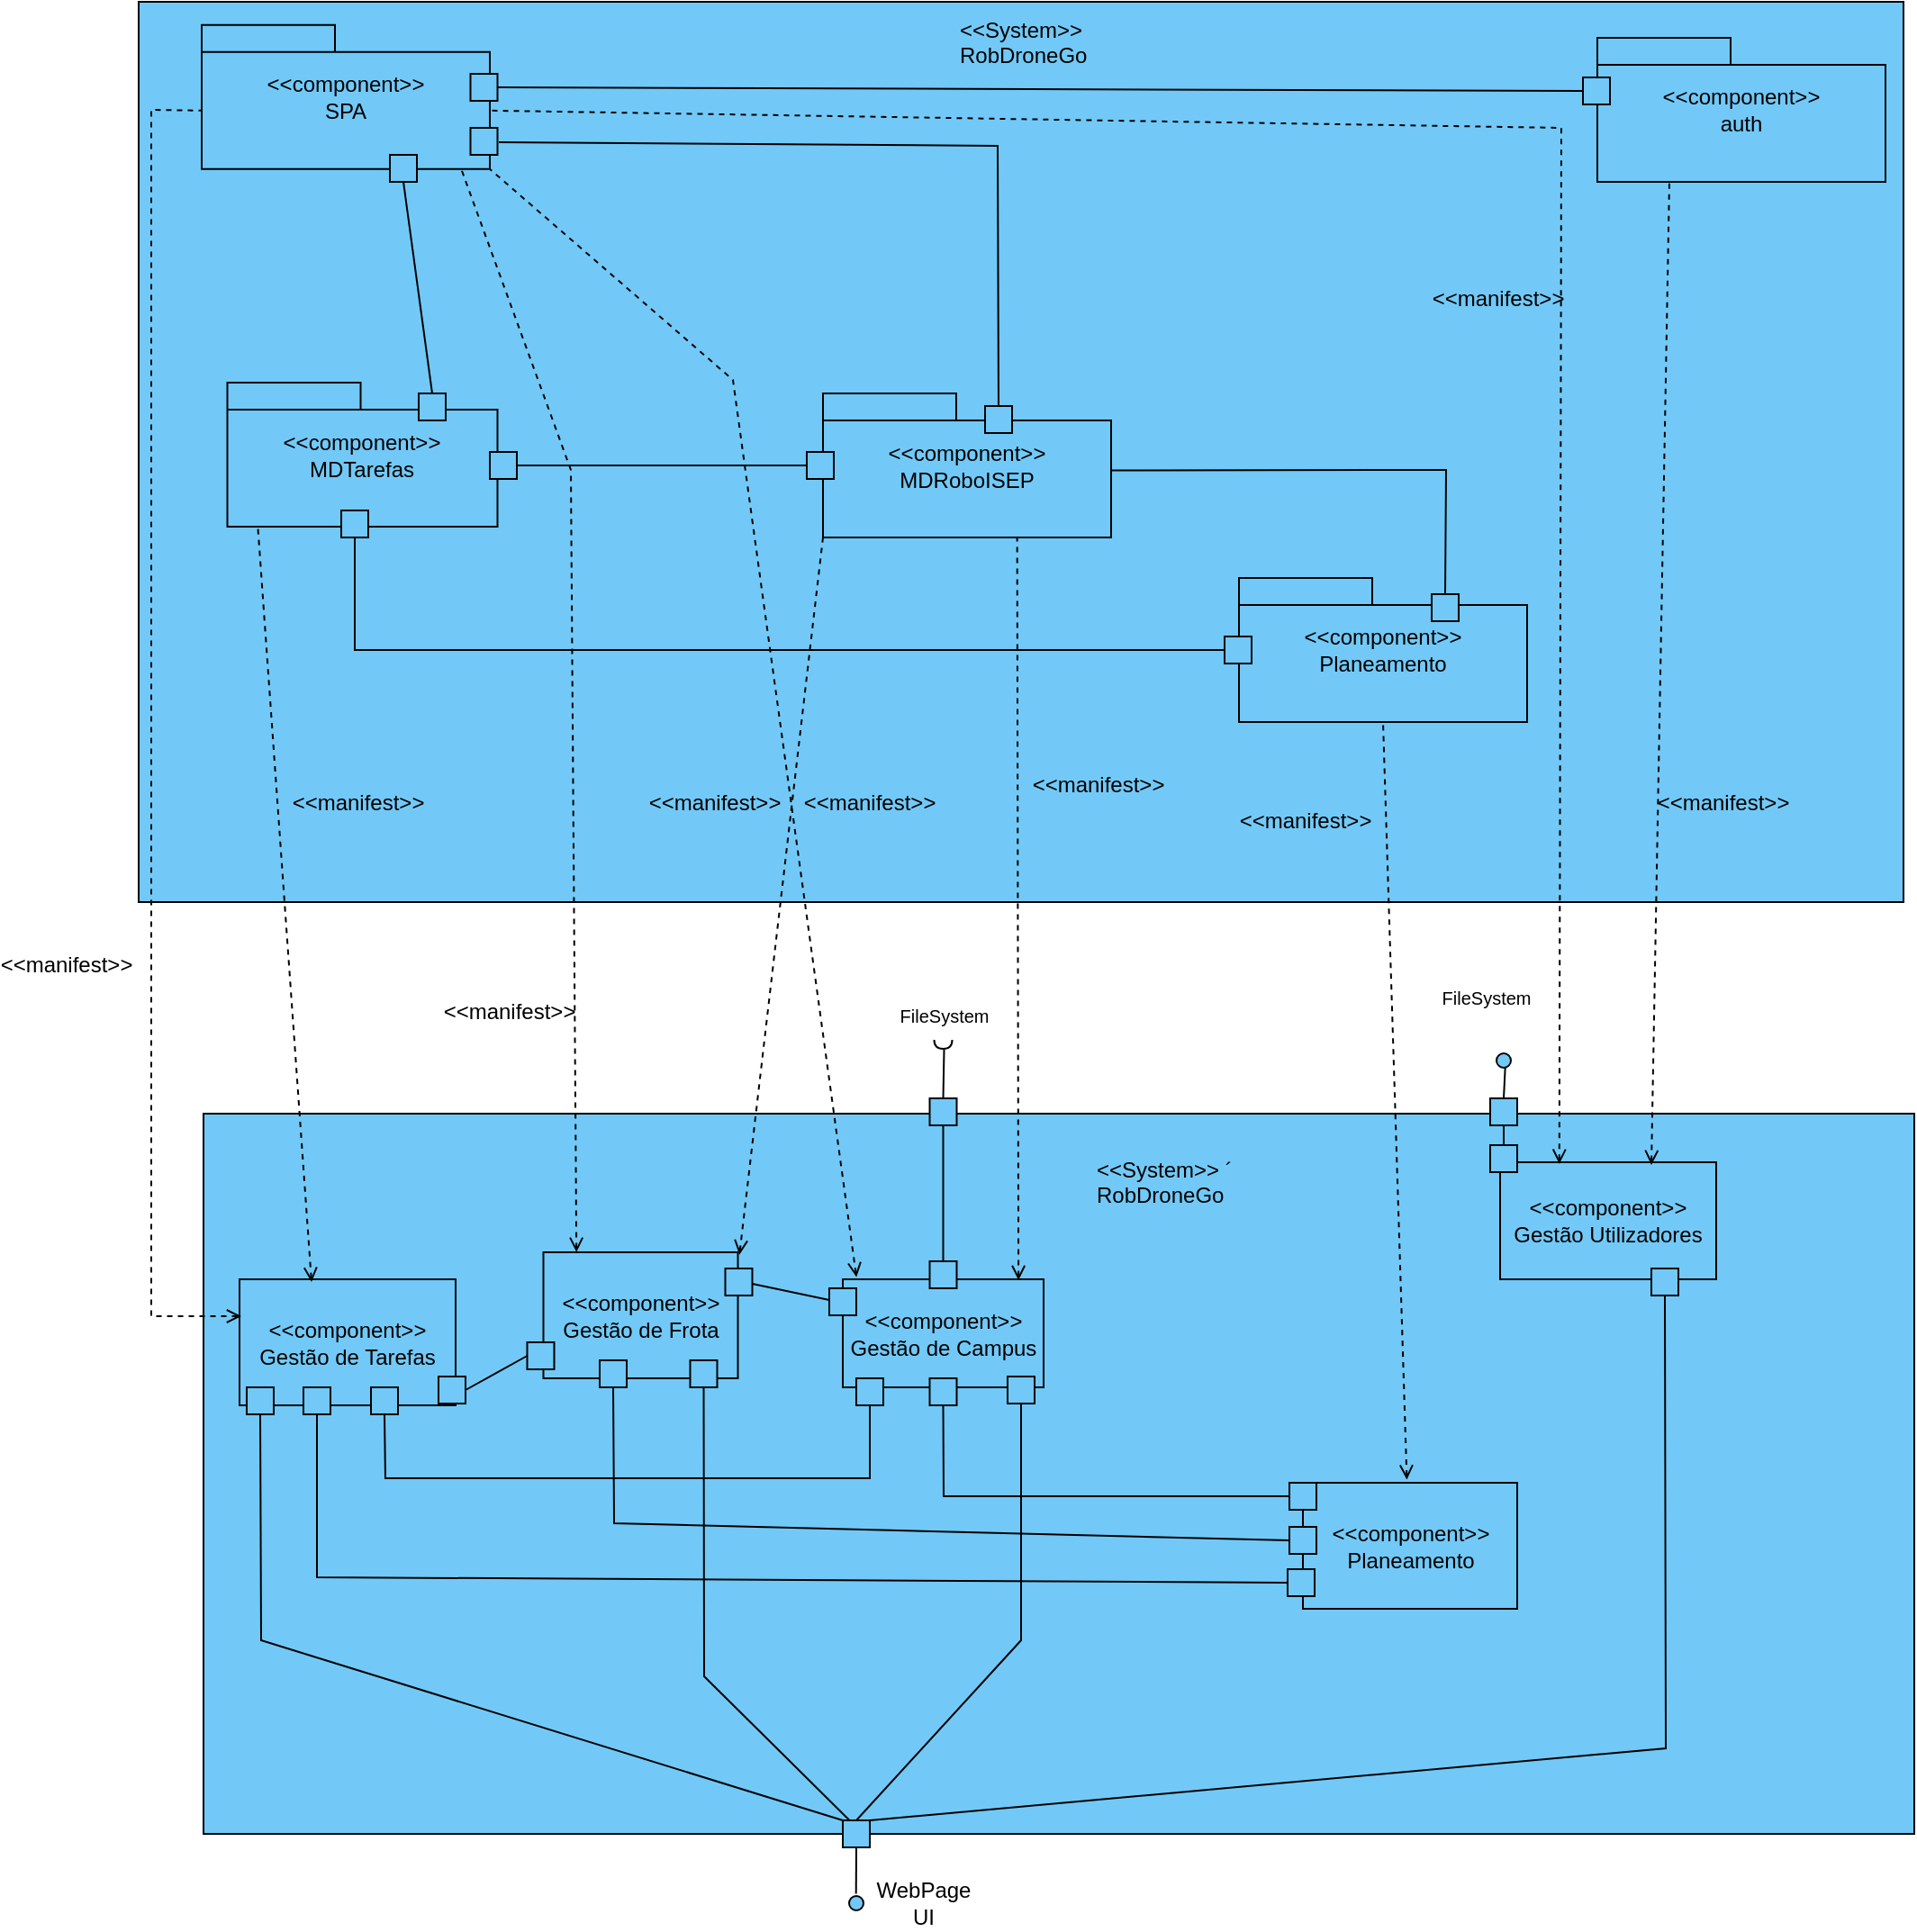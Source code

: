 <mxfile version="22.1.16" type="device">
  <diagram name="Página-1" id="IKo1CnJ3qP8-uf1meuKb">
    <mxGraphModel dx="1974" dy="618" grid="1" gridSize="10" guides="1" tooltips="1" connect="1" arrows="1" fold="1" page="1" pageScale="1" pageWidth="827" pageHeight="1169" math="0" shadow="0">
      <root>
        <mxCell id="0" />
        <mxCell id="1" parent="0" />
        <mxCell id="CLevq655X7L3FwRWl0a1-22" value="" style="shape=umlLifeline;perimeter=lifelinePerimeter;whiteSpace=wrap;container=1;dropTarget=0;collapsible=0;recursiveResize=0;outlineConnect=0;portConstraint=eastwest;newEdgeStyle={&quot;edgeStyle&quot;:&quot;elbowEdgeStyle&quot;,&quot;elbow&quot;:&quot;vertical&quot;,&quot;curved&quot;:0,&quot;rounded&quot;:0};size=500;strokeOpacity=100;fillColor=#72C9F7;" parent="1" vertex="1">
          <mxGeometry x="30" y="70" width="980" height="500" as="geometry" />
        </mxCell>
        <mxCell id="CLevq655X7L3FwRWl0a1-25" value="&lt;span style=&quot;color: rgb(0, 0, 0); font-family: Helvetica; font-size: 12px; font-style: normal; font-variant-ligatures: normal; font-variant-caps: normal; font-weight: 400; letter-spacing: normal; orphans: 2; text-align: center; text-indent: 0px; text-transform: none; widows: 2; word-spacing: 0px; -webkit-text-stroke-width: 0px; text-decoration-thickness: initial; text-decoration-style: initial; text-decoration-color: initial; float: none; display: inline !important;&quot;&gt;&amp;lt;&amp;lt;System&amp;gt;&amp;gt; &lt;br&gt;RobDroneGo&lt;/span&gt;" style="text;whiteSpace=wrap;html=1;" parent="1" vertex="1">
          <mxGeometry x="484.25" y="72" width="77.5" height="40" as="geometry" />
        </mxCell>
        <mxCell id="CLevq655X7L3FwRWl0a1-26" value="" style="shape=umlLifeline;perimeter=lifelinePerimeter;whiteSpace=wrap;container=1;dropTarget=0;collapsible=0;recursiveResize=0;outlineConnect=0;portConstraint=eastwest;newEdgeStyle={&quot;edgeStyle&quot;:&quot;elbowEdgeStyle&quot;,&quot;elbow&quot;:&quot;vertical&quot;,&quot;curved&quot;:0,&quot;rounded&quot;:0};size=500;fillColor=#72c9f7;strokeColor=#000000;" parent="1" vertex="1">
          <mxGeometry x="66" y="687.5" width="950" height="400" as="geometry" />
        </mxCell>
        <mxCell id="CLevq655X7L3FwRWl0a1-27" value="&lt;span style=&quot;font-family: Helvetica; font-size: 12px; font-style: normal; font-variant-ligatures: normal; font-variant-caps: normal; font-weight: 400; letter-spacing: normal; orphans: 2; text-align: center; text-indent: 0px; text-transform: none; widows: 2; word-spacing: 0px; -webkit-text-stroke-width: 0px; text-decoration-thickness: initial; text-decoration-style: initial; text-decoration-color: initial; float: none; display: inline !important;&quot;&gt;&amp;lt;&amp;lt;System&amp;gt;&amp;gt; ´&lt;br&gt;RobDroneGo&lt;/span&gt;" style="text;whiteSpace=wrap;html=1;fillColor=#72C9F7;" parent="1" vertex="1">
          <mxGeometry x="560" y="705" width="81" height="35" as="geometry" />
        </mxCell>
        <mxCell id="CLevq655X7L3FwRWl0a1-30" value="&lt;&lt;component&gt;&gt; Gestão de Tarefas" style="shape=umlLifeline;perimeter=lifelinePerimeter;whiteSpace=wrap;container=1;dropTarget=0;collapsible=0;recursiveResize=0;outlineConnect=0;portConstraint=eastwest;newEdgeStyle={&quot;edgeStyle&quot;:&quot;elbowEdgeStyle&quot;,&quot;elbow&quot;:&quot;vertical&quot;,&quot;curved&quot;:0,&quot;rounded&quot;:0};size=70;fillColor=#72C9F7;" parent="1" vertex="1">
          <mxGeometry x="86" y="779.5" width="120" height="70" as="geometry" />
        </mxCell>
        <mxCell id="CLevq655X7L3FwRWl0a1-31" value="&lt;&lt;component&gt;&gt; Planeamento" style="shape=umlLifeline;perimeter=lifelinePerimeter;whiteSpace=wrap;container=1;dropTarget=0;collapsible=0;recursiveResize=0;outlineConnect=0;portConstraint=eastwest;newEdgeStyle={&quot;edgeStyle&quot;:&quot;elbowEdgeStyle&quot;,&quot;elbow&quot;:&quot;vertical&quot;,&quot;curved&quot;:0,&quot;rounded&quot;:0};size=70;fillColor=#72C9F7;" parent="1" vertex="1">
          <mxGeometry x="676.5" y="892.5" width="119" height="70" as="geometry" />
        </mxCell>
        <mxCell id="CLevq655X7L3FwRWl0a1-32" value="&lt;&lt;component&gt;&gt; Gestão Utilizadores" style="shape=umlLifeline;perimeter=lifelinePerimeter;whiteSpace=wrap;container=1;dropTarget=0;collapsible=0;recursiveResize=0;outlineConnect=0;portConstraint=eastwest;newEdgeStyle={&quot;edgeStyle&quot;:&quot;elbowEdgeStyle&quot;,&quot;elbow&quot;:&quot;vertical&quot;,&quot;curved&quot;:0,&quot;rounded&quot;:0};size=65;fillColor=#72C9F7;" parent="1" vertex="1">
          <mxGeometry x="786" y="714.5" width="120" height="65" as="geometry" />
        </mxCell>
        <mxCell id="CLevq655X7L3FwRWl0a1-33" value="&lt;&lt;component&gt;&gt; Gestão de Campus" style="shape=umlLifeline;perimeter=lifelinePerimeter;whiteSpace=wrap;container=1;dropTarget=0;collapsible=0;recursiveResize=0;outlineConnect=0;portConstraint=eastwest;newEdgeStyle={&quot;edgeStyle&quot;:&quot;elbowEdgeStyle&quot;,&quot;elbow&quot;:&quot;vertical&quot;,&quot;curved&quot;:0,&quot;rounded&quot;:0};size=70;fillColor=none;" parent="1" vertex="1">
          <mxGeometry x="421" y="779.5" width="111.5" height="60" as="geometry" />
        </mxCell>
        <mxCell id="CLevq655X7L3FwRWl0a1-50" value="" style="endArrow=none;html=1;rounded=0;align=center;verticalAlign=top;endFill=0;labelBackgroundColor=none;endSize=2;exitX=0.5;exitY=0;exitDx=0;exitDy=0;entryX=0.392;entryY=0.924;entryDx=0;entryDy=0;entryPerimeter=0;" parent="1" source="CLevq655X7L3FwRWl0a1-53" edge="1" target="CLevq655X7L3FwRWl0a1-51">
          <mxGeometry relative="1" as="geometry">
            <mxPoint x="837" y="655" as="targetPoint" />
          </mxGeometry>
        </mxCell>
        <mxCell id="CLevq655X7L3FwRWl0a1-51" value="" style="ellipse;html=1;fontSize=11;align=center;fillColor=#72C9F7;points=[];aspect=fixed;resizable=0;verticalAlign=bottom;labelPosition=center;verticalLabelPosition=top;flipH=1;strokeColor=#000000;" parent="1" vertex="1">
          <mxGeometry x="784" y="654" width="8" height="8" as="geometry" />
        </mxCell>
        <mxCell id="CLevq655X7L3FwRWl0a1-53" value="" style="html=1;rounded=0;fillColor=#72C9F7;" parent="1" vertex="1">
          <mxGeometry x="780.5" y="679" width="15" height="15" as="geometry" />
        </mxCell>
        <mxCell id="Wlj1dqBPHQL1adGy5RKg-12" value="" style="endArrow=none;html=1;rounded=0;align=center;verticalAlign=top;endFill=0;labelBackgroundColor=none;endSize=2;exitX=1;exitY=0.25;exitDx=0;exitDy=0;startFill=0;anchorPointDirection=0;bendable=0;entryX=1;entryY=0.25;entryDx=0;entryDy=0;" parent="1" edge="1">
          <mxGeometry relative="1" as="geometry">
            <mxPoint x="209" y="778.75" as="sourcePoint" />
            <mxPoint x="209" y="778.75" as="targetPoint" />
          </mxGeometry>
        </mxCell>
        <mxCell id="Wlj1dqBPHQL1adGy5RKg-53" value="" style="html=1;rounded=0;fillColor=#72C9F7;" parent="1" vertex="1">
          <mxGeometry x="669" y="917" width="15" height="15" as="geometry" />
        </mxCell>
        <mxCell id="Wlj1dqBPHQL1adGy5RKg-66" value="&amp;lt;&amp;lt;component&amp;gt;&amp;gt; &lt;br&gt;MDTarefas" style="shape=folder;tabWidth=74;tabHeight=15;tabPosition=left;strokeWidth=1;html=1;whiteSpace=wrap;align=center;fillColor=#72C9F7;" parent="1" vertex="1">
          <mxGeometry x="79.25" y="281.5" width="150" height="80" as="geometry" />
        </mxCell>
        <mxCell id="Wlj1dqBPHQL1adGy5RKg-69" value="&amp;lt;&amp;lt;component&amp;gt;&amp;gt;&lt;br&gt;MDRoboISEP" style="shape=folder;tabWidth=74;tabHeight=15;tabPosition=left;strokeWidth=1;html=1;whiteSpace=wrap;align=center;fillColor=#72C9F7;" parent="1" vertex="1">
          <mxGeometry x="410" y="287.5" width="160" height="80" as="geometry" />
        </mxCell>
        <mxCell id="Wlj1dqBPHQL1adGy5RKg-70" value="&amp;lt;&amp;lt;component&amp;gt;&amp;gt; &lt;br&gt;SPA" style="shape=folder;tabWidth=74;tabHeight=15;tabPosition=left;strokeWidth=1;html=1;whiteSpace=wrap;align=center;fillColor=#72C9F7;" parent="1" vertex="1">
          <mxGeometry x="65" y="82.9" width="160" height="80" as="geometry" />
        </mxCell>
        <mxCell id="Wlj1dqBPHQL1adGy5RKg-71" value="&amp;lt;&amp;lt;component&amp;gt;&amp;gt; &lt;br&gt;auth" style="shape=folder;tabWidth=74;tabHeight=15;tabPosition=left;strokeWidth=1;html=1;whiteSpace=wrap;align=center;fillColor=#72C9F7;" parent="1" vertex="1">
          <mxGeometry x="840" y="90" width="160" height="80" as="geometry" />
        </mxCell>
        <mxCell id="Wlj1dqBPHQL1adGy5RKg-72" value="&amp;lt;&amp;lt;component&amp;gt;&amp;gt; Planeamento" style="shape=folder;tabWidth=74;tabHeight=15;tabPosition=left;strokeWidth=1;html=1;whiteSpace=wrap;align=center;fillColor=#72C9F7;" parent="1" vertex="1">
          <mxGeometry x="641" y="390" width="160" height="80" as="geometry" />
        </mxCell>
        <mxCell id="Wlj1dqBPHQL1adGy5RKg-76" value="&lt;&lt;component&gt;&gt; Gestão de Frota" style="shape=umlLifeline;perimeter=lifelinePerimeter;whiteSpace=wrap;container=1;dropTarget=0;collapsible=0;recursiveResize=0;outlineConnect=0;portConstraint=eastwest;newEdgeStyle={&quot;edgeStyle&quot;:&quot;elbowEdgeStyle&quot;,&quot;elbow&quot;:&quot;vertical&quot;,&quot;curved&quot;:0,&quot;rounded&quot;:0};size=70;fillColor=#72C9F7;" parent="1" vertex="1">
          <mxGeometry x="254.75" y="764.5" width="108" height="70" as="geometry" />
        </mxCell>
        <mxCell id="Wlj1dqBPHQL1adGy5RKg-77" value="" style="html=1;rounded=0;strokeColor=default;fillColor=#72C9F7;" parent="1" vertex="1">
          <mxGeometry x="286" y="824.5" width="15" height="15" as="geometry" />
        </mxCell>
        <mxCell id="Wlj1dqBPHQL1adGy5RKg-78" value="" style="html=1;rounded=0;fillColor=#72C9F7;" parent="1" vertex="1">
          <mxGeometry x="121.5" y="839.5" width="15" height="15" as="geometry" />
        </mxCell>
        <mxCell id="Wlj1dqBPHQL1adGy5RKg-84" value="" style="html=1;rounded=0;fillColor=#72C9F7;" parent="1" vertex="1">
          <mxGeometry x="469.25" y="834.5" width="15" height="15" as="geometry" />
        </mxCell>
        <mxCell id="Wlj1dqBPHQL1adGy5RKg-88" value="" style="html=1;rounded=0;fillColor=#72C9F7;" parent="1" vertex="1">
          <mxGeometry x="669" y="892.5" width="15" height="15" as="geometry" />
        </mxCell>
        <mxCell id="Wlj1dqBPHQL1adGy5RKg-89" value="" style="html=1;rounded=0;fillColor=#72C9F7;" parent="1" vertex="1">
          <mxGeometry x="668" y="940.5" width="15" height="15" as="geometry" />
        </mxCell>
        <mxCell id="Wlj1dqBPHQL1adGy5RKg-94" value="" style="endArrow=none;dashed=1;html=1;rounded=0;exitX=0.068;exitY=-0.02;exitDx=0;exitDy=0;exitPerimeter=0;endFill=0;startArrow=open;startFill=0;entryX=0;entryY=0;entryDx=160;entryDy=80;entryPerimeter=0;" parent="1" source="CLevq655X7L3FwRWl0a1-33" target="Wlj1dqBPHQL1adGy5RKg-70" edge="1">
          <mxGeometry width="50" height="50" relative="1" as="geometry">
            <mxPoint x="147.43" y="697.9" as="sourcePoint" />
            <mxPoint x="390" y="570" as="targetPoint" />
            <Array as="points">
              <mxPoint x="360" y="280" />
            </Array>
          </mxGeometry>
        </mxCell>
        <mxCell id="Wlj1dqBPHQL1adGy5RKg-96" value="" style="endArrow=none;dashed=1;html=1;rounded=0;entryX=0.25;entryY=1;entryDx=0;entryDy=0;entryPerimeter=0;endFill=0;startArrow=open;startFill=0;" parent="1" target="Wlj1dqBPHQL1adGy5RKg-71" edge="1">
          <mxGeometry width="50" height="50" relative="1" as="geometry">
            <mxPoint x="870" y="716" as="sourcePoint" />
            <mxPoint x="864.8" y="227.92" as="targetPoint" />
          </mxGeometry>
        </mxCell>
        <mxCell id="Wlj1dqBPHQL1adGy5RKg-97" value="" style="endArrow=none;dashed=1;html=1;rounded=0;exitX=1.008;exitY=0.019;exitDx=0;exitDy=0;exitPerimeter=0;entryX=0;entryY=0;entryDx=0;entryDy=80;entryPerimeter=0;endFill=0;startArrow=open;startFill=0;" parent="1" source="Wlj1dqBPHQL1adGy5RKg-76" target="Wlj1dqBPHQL1adGy5RKg-69" edge="1">
          <mxGeometry width="50" height="50" relative="1" as="geometry">
            <mxPoint x="250" y="750" as="sourcePoint" />
            <mxPoint x="300" y="700" as="targetPoint" />
          </mxGeometry>
        </mxCell>
        <mxCell id="Wlj1dqBPHQL1adGy5RKg-98" value="" style="endArrow=none;dashed=1;html=1;rounded=0;entryX=0;entryY=0;entryDx=160;entryDy=47.5;entryPerimeter=0;endFill=0;startArrow=open;startFill=0;exitX=0.274;exitY=0.014;exitDx=0;exitDy=0;exitPerimeter=0;" parent="1" source="CLevq655X7L3FwRWl0a1-32" target="Wlj1dqBPHQL1adGy5RKg-70" edge="1">
          <mxGeometry width="50" height="50" relative="1" as="geometry">
            <mxPoint x="1030" y="660" as="sourcePoint" />
            <mxPoint x="655" y="212.9" as="targetPoint" />
            <Array as="points">
              <mxPoint x="820" y="140" />
            </Array>
          </mxGeometry>
        </mxCell>
        <mxCell id="Wlj1dqBPHQL1adGy5RKg-99" value="" style="endArrow=none;dashed=1;html=1;rounded=0;exitX=0.875;exitY=0.008;exitDx=0;exitDy=0;exitPerimeter=0;entryX=0.674;entryY=1.006;entryDx=0;entryDy=0;entryPerimeter=0;endFill=0;startArrow=open;startFill=0;" parent="1" source="CLevq655X7L3FwRWl0a1-33" target="Wlj1dqBPHQL1adGy5RKg-69" edge="1">
          <mxGeometry width="50" height="50" relative="1" as="geometry">
            <mxPoint x="290" y="490" as="sourcePoint" />
            <mxPoint x="340" y="440" as="targetPoint" />
          </mxGeometry>
        </mxCell>
        <mxCell id="Wlj1dqBPHQL1adGy5RKg-100" value="" style="endArrow=none;dashed=1;html=1;rounded=0;exitX=0.485;exitY=-0.025;exitDx=0;exitDy=0;exitPerimeter=0;entryX=0.5;entryY=1;entryDx=0;entryDy=0;entryPerimeter=0;endFill=0;startArrow=open;startFill=0;" parent="1" source="CLevq655X7L3FwRWl0a1-31" target="Wlj1dqBPHQL1adGy5RKg-72" edge="1">
          <mxGeometry width="50" height="50" relative="1" as="geometry">
            <mxPoint x="320" y="760" as="sourcePoint" />
            <mxPoint x="370" y="710" as="targetPoint" />
          </mxGeometry>
        </mxCell>
        <mxCell id="Wlj1dqBPHQL1adGy5RKg-101" value="" style="endArrow=none;dashed=1;html=1;rounded=0;exitX=0.17;exitY=-0.001;exitDx=0;exitDy=0;exitPerimeter=0;entryX=0.899;entryY=0.99;entryDx=0;entryDy=0;entryPerimeter=0;endFill=0;startArrow=open;startFill=0;" parent="1" source="Wlj1dqBPHQL1adGy5RKg-76" target="Wlj1dqBPHQL1adGy5RKg-70" edge="1">
          <mxGeometry width="50" height="50" relative="1" as="geometry">
            <mxPoint x="116" y="829" as="sourcePoint" />
            <mxPoint x="105" y="176" as="targetPoint" />
            <Array as="points">
              <mxPoint x="270" y="330" />
            </Array>
          </mxGeometry>
        </mxCell>
        <mxCell id="Wlj1dqBPHQL1adGy5RKg-102" value="" style="endArrow=none;dashed=1;html=1;rounded=0;entryX=0.113;entryY=1.003;entryDx=0;entryDy=0;entryPerimeter=0;endFill=0;startArrow=open;startFill=0;" parent="1" target="Wlj1dqBPHQL1adGy5RKg-66" edge="1">
          <mxGeometry width="50" height="50" relative="1" as="geometry">
            <mxPoint x="126" y="781" as="sourcePoint" />
            <mxPoint x="102.75" y="432.5" as="targetPoint" />
          </mxGeometry>
        </mxCell>
        <mxCell id="Wlj1dqBPHQL1adGy5RKg-104" value="" style="html=1;rounded=0;fillColor=#72C9F7;" parent="1" vertex="1">
          <mxGeometry x="90" y="839.5" width="15" height="15" as="geometry" />
        </mxCell>
        <mxCell id="Wlj1dqBPHQL1adGy5RKg-110" value="" style="html=1;rounded=0;fillColor=#72C9F7;" parent="1" vertex="1">
          <mxGeometry x="214.25" y="110" width="15" height="15" as="geometry" />
        </mxCell>
        <mxCell id="Wlj1dqBPHQL1adGy5RKg-111" value="" style="html=1;rounded=0;fillColor=#72C9F7;" parent="1" vertex="1">
          <mxGeometry x="832" y="112" width="15" height="15" as="geometry" />
        </mxCell>
        <mxCell id="Wlj1dqBPHQL1adGy5RKg-112" value="" style="html=1;rounded=0;fillColor=#72C9F7;" parent="1" vertex="1">
          <mxGeometry x="185.5" y="287.5" width="15" height="15" as="geometry" />
        </mxCell>
        <mxCell id="Wlj1dqBPHQL1adGy5RKg-113" value="" style="html=1;rounded=0;fillColor=#72C9F7;" parent="1" vertex="1">
          <mxGeometry x="500" y="294.5" width="15" height="15" as="geometry" />
        </mxCell>
        <mxCell id="Wlj1dqBPHQL1adGy5RKg-114" value="" style="html=1;rounded=0;fillColor=#72C9F7;" parent="1" vertex="1">
          <mxGeometry x="633" y="422.5" width="15" height="15" as="geometry" />
        </mxCell>
        <mxCell id="Wlj1dqBPHQL1adGy5RKg-115" value="" style="html=1;rounded=0;fillColor=#72C9F7;" parent="1" vertex="1">
          <mxGeometry x="142.5" y="352.5" width="15" height="15" as="geometry" />
        </mxCell>
        <mxCell id="Wlj1dqBPHQL1adGy5RKg-117" value="" style="html=1;rounded=0;fillColor=#72C9F7;" parent="1" vertex="1">
          <mxGeometry x="748" y="399" width="15" height="15" as="geometry" />
        </mxCell>
        <mxCell id="Wlj1dqBPHQL1adGy5RKg-118" value="" style="html=1;rounded=0;fillColor=#72C9F7;" parent="1" vertex="1">
          <mxGeometry x="225" y="320" width="15" height="15" as="geometry" />
        </mxCell>
        <mxCell id="Wlj1dqBPHQL1adGy5RKg-119" value="" style="html=1;rounded=0;fillColor=#72C9F7;" parent="1" vertex="1">
          <mxGeometry x="401" y="320" width="15" height="15" as="geometry" />
        </mxCell>
        <mxCell id="Wlj1dqBPHQL1adGy5RKg-120" value="" style="endArrow=none;html=1;rounded=0;exitX=1;exitY=0.5;exitDx=0;exitDy=0;entryX=0;entryY=0.5;entryDx=0;entryDy=0;" parent="1" source="Wlj1dqBPHQL1adGy5RKg-110" target="Wlj1dqBPHQL1adGy5RKg-111" edge="1">
          <mxGeometry width="50" height="50" relative="1" as="geometry">
            <mxPoint x="290" y="210" as="sourcePoint" />
            <mxPoint x="340" y="160" as="targetPoint" />
          </mxGeometry>
        </mxCell>
        <mxCell id="Wlj1dqBPHQL1adGy5RKg-121" value="" style="endArrow=none;html=1;rounded=0;exitX=1;exitY=0.5;exitDx=0;exitDy=0;entryX=0;entryY=0.5;entryDx=0;entryDy=0;" parent="1" source="Wlj1dqBPHQL1adGy5RKg-118" target="Wlj1dqBPHQL1adGy5RKg-119" edge="1">
          <mxGeometry width="50" height="50" relative="1" as="geometry">
            <mxPoint x="290" y="210" as="sourcePoint" />
            <mxPoint x="340" y="160" as="targetPoint" />
          </mxGeometry>
        </mxCell>
        <mxCell id="Wlj1dqBPHQL1adGy5RKg-122" value="" style="html=1;rounded=0;fillColor=#72c9f7;" parent="1" vertex="1">
          <mxGeometry x="169.5" y="155" width="15" height="15" as="geometry" />
        </mxCell>
        <mxCell id="Wlj1dqBPHQL1adGy5RKg-123" value="" style="html=1;rounded=0;fillColor=#72C9F7;" parent="1" vertex="1">
          <mxGeometry x="214.25" y="140" width="15" height="15" as="geometry" />
        </mxCell>
        <mxCell id="Wlj1dqBPHQL1adGy5RKg-128" value="" style="endArrow=none;html=1;rounded=0;entryX=0.5;entryY=0;entryDx=0;entryDy=0;" parent="1" target="Wlj1dqBPHQL1adGy5RKg-113" edge="1">
          <mxGeometry width="50" height="50" relative="1" as="geometry">
            <mxPoint x="230" y="148" as="sourcePoint" />
            <mxPoint x="340" y="160" as="targetPoint" />
            <Array as="points">
              <mxPoint x="507" y="150" />
            </Array>
          </mxGeometry>
        </mxCell>
        <mxCell id="Wlj1dqBPHQL1adGy5RKg-130" value="" style="endArrow=none;html=1;rounded=0;exitX=0.5;exitY=1;exitDx=0;exitDy=0;entryX=0.5;entryY=0;entryDx=0;entryDy=0;" parent="1" source="Wlj1dqBPHQL1adGy5RKg-122" target="Wlj1dqBPHQL1adGy5RKg-112" edge="1">
          <mxGeometry width="50" height="50" relative="1" as="geometry">
            <mxPoint x="290" y="210" as="sourcePoint" />
            <mxPoint x="340" y="160" as="targetPoint" />
          </mxGeometry>
        </mxCell>
        <mxCell id="Wlj1dqBPHQL1adGy5RKg-132" value="" style="endArrow=none;html=1;rounded=0;entryX=1.002;entryY=0.534;entryDx=0;entryDy=0;exitX=0.5;exitY=0;exitDx=0;exitDy=0;entryPerimeter=0;" parent="1" source="Wlj1dqBPHQL1adGy5RKg-117" target="Wlj1dqBPHQL1adGy5RKg-69" edge="1">
          <mxGeometry width="50" height="50" relative="1" as="geometry">
            <mxPoint x="290" y="210" as="sourcePoint" />
            <mxPoint x="340" y="160" as="targetPoint" />
            <Array as="points">
              <mxPoint x="756" y="330" />
            </Array>
          </mxGeometry>
        </mxCell>
        <mxCell id="Wlj1dqBPHQL1adGy5RKg-134" value="" style="endArrow=none;html=1;rounded=0;exitX=0.5;exitY=1;exitDx=0;exitDy=0;entryX=0;entryY=0.5;entryDx=0;entryDy=0;" parent="1" source="Wlj1dqBPHQL1adGy5RKg-115" target="Wlj1dqBPHQL1adGy5RKg-114" edge="1">
          <mxGeometry width="50" height="50" relative="1" as="geometry">
            <mxPoint x="290" y="210" as="sourcePoint" />
            <mxPoint x="340" y="160" as="targetPoint" />
            <Array as="points">
              <mxPoint x="150" y="430" />
            </Array>
          </mxGeometry>
        </mxCell>
        <mxCell id="Wlj1dqBPHQL1adGy5RKg-136" value="WebPage UI" style="text;strokeColor=none;align=center;fillColor=none;html=1;verticalAlign=middle;whiteSpace=wrap;rounded=0;" parent="1" vertex="1">
          <mxGeometry x="436" y="1111" width="60" height="30" as="geometry" />
        </mxCell>
        <mxCell id="oHmkEmK7ToeGZuagwyeS-9" value="" style="endArrow=none;html=1;rounded=0;exitX=0;exitY=0.5;exitDx=0;exitDy=0;entryX=0.5;entryY=1;entryDx=0;entryDy=0;" edge="1" parent="1" source="Wlj1dqBPHQL1adGy5RKg-89" target="Wlj1dqBPHQL1adGy5RKg-78">
          <mxGeometry width="50" height="50" relative="1" as="geometry">
            <mxPoint x="306" y="1028" as="sourcePoint" />
            <mxPoint x="143" y="970" as="targetPoint" />
            <Array as="points">
              <mxPoint x="129" y="945" />
            </Array>
          </mxGeometry>
        </mxCell>
        <mxCell id="oHmkEmK7ToeGZuagwyeS-10" value="" style="endArrow=none;html=1;rounded=0;exitX=0;exitY=0.5;exitDx=0;exitDy=0;entryX=0.5;entryY=1;entryDx=0;entryDy=0;" edge="1" parent="1">
          <mxGeometry width="50" height="50" relative="1" as="geometry">
            <mxPoint x="669" y="924.5" as="sourcePoint" />
            <mxPoint x="293.5" y="839.5" as="targetPoint" />
            <Array as="points">
              <mxPoint x="294" y="915" />
            </Array>
          </mxGeometry>
        </mxCell>
        <mxCell id="oHmkEmK7ToeGZuagwyeS-11" value="" style="endArrow=none;html=1;rounded=0;exitX=0;exitY=0.5;exitDx=0;exitDy=0;entryX=0.5;entryY=1;entryDx=0;entryDy=0;" edge="1" parent="1" source="Wlj1dqBPHQL1adGy5RKg-88" target="Wlj1dqBPHQL1adGy5RKg-84">
          <mxGeometry width="50" height="50" relative="1" as="geometry">
            <mxPoint x="306" y="1028" as="sourcePoint" />
            <mxPoint x="104" y="1010" as="targetPoint" />
            <Array as="points">
              <mxPoint x="477" y="900" />
            </Array>
          </mxGeometry>
        </mxCell>
        <mxCell id="Wlj1dqBPHQL1adGy5RKg-54" value="" style="html=1;rounded=0;fillColor=#72C9F7;" parent="1" vertex="1">
          <mxGeometry x="245.75" y="814.5" width="15" height="15" as="geometry" />
        </mxCell>
        <mxCell id="oHmkEmK7ToeGZuagwyeS-12" value="" style="endArrow=none;html=1;rounded=0;exitX=0;exitY=0.5;exitDx=0;exitDy=0;entryX=1;entryY=0.5;entryDx=0;entryDy=0;" edge="1" parent="1" source="Wlj1dqBPHQL1adGy5RKg-54" target="oHmkEmK7ToeGZuagwyeS-13">
          <mxGeometry width="50" height="50" relative="1" as="geometry">
            <mxPoint x="422" y="802" as="sourcePoint" />
            <mxPoint x="381" y="802" as="targetPoint" />
            <Array as="points" />
          </mxGeometry>
        </mxCell>
        <mxCell id="oHmkEmK7ToeGZuagwyeS-13" value="" style="html=1;rounded=0;fillColor=#72C9F7;" vertex="1" parent="1">
          <mxGeometry x="196.5" y="833.5" width="15" height="15" as="geometry" />
        </mxCell>
        <mxCell id="oHmkEmK7ToeGZuagwyeS-15" value="" style="html=1;rounded=0;fillColor=#72C9F7;" vertex="1" parent="1">
          <mxGeometry x="355.75" y="773.5" width="15" height="15" as="geometry" />
        </mxCell>
        <mxCell id="oHmkEmK7ToeGZuagwyeS-16" value="" style="html=1;rounded=0;fillColor=#72C9F7;" vertex="1" parent="1">
          <mxGeometry x="413.5" y="784.5" width="15" height="15" as="geometry" />
        </mxCell>
        <mxCell id="oHmkEmK7ToeGZuagwyeS-17" value="" style="endArrow=none;html=1;rounded=0;exitX=0;exitY=0.5;exitDx=0;exitDy=0;entryX=1;entryY=0.5;entryDx=0;entryDy=0;" edge="1" parent="1">
          <mxGeometry width="50" height="50" relative="1" as="geometry">
            <mxPoint x="413.5" y="791.0" as="sourcePoint" />
            <mxPoint x="370.75" y="782" as="targetPoint" />
            <Array as="points" />
          </mxGeometry>
        </mxCell>
        <mxCell id="oHmkEmK7ToeGZuagwyeS-18" value="" style="html=1;rounded=0;fillColor=#72C9F7;" vertex="1" parent="1">
          <mxGeometry x="428.5" y="834.5" width="15" height="15" as="geometry" />
        </mxCell>
        <mxCell id="oHmkEmK7ToeGZuagwyeS-19" value="" style="html=1;rounded=0;fillColor=#72C9F7;" vertex="1" parent="1">
          <mxGeometry x="159" y="839.5" width="15" height="15" as="geometry" />
        </mxCell>
        <mxCell id="oHmkEmK7ToeGZuagwyeS-20" value="" style="endArrow=none;html=1;rounded=0;exitX=0.5;exitY=1;exitDx=0;exitDy=0;entryX=0.5;entryY=1;entryDx=0;entryDy=0;" edge="1" parent="1" source="oHmkEmK7ToeGZuagwyeS-18" target="oHmkEmK7ToeGZuagwyeS-19">
          <mxGeometry width="50" height="50" relative="1" as="geometry">
            <mxPoint x="423.5" y="801.0" as="sourcePoint" />
            <mxPoint x="380.75" y="792" as="targetPoint" />
            <Array as="points">
              <mxPoint x="436" y="890" />
              <mxPoint x="167" y="890" />
            </Array>
          </mxGeometry>
        </mxCell>
        <mxCell id="oHmkEmK7ToeGZuagwyeS-21" value="" style="endArrow=none;dashed=1;html=1;rounded=0;entryX=0;entryY=0;entryDx=0;entryDy=47.5;entryPerimeter=0;endFill=0;startArrow=open;startFill=0;" edge="1" parent="1" target="Wlj1dqBPHQL1adGy5RKg-70">
          <mxGeometry width="50" height="50" relative="1" as="geometry">
            <mxPoint x="87" y="800" as="sourcePoint" />
            <mxPoint x="92" y="130.4" as="targetPoint" />
            <Array as="points">
              <mxPoint x="37" y="800" />
              <mxPoint x="37" y="130" />
            </Array>
          </mxGeometry>
        </mxCell>
        <mxCell id="oHmkEmK7ToeGZuagwyeS-23" value="" style="html=1;rounded=0;fillColor=#72C9F7;" vertex="1" parent="1">
          <mxGeometry x="469.25" y="679" width="15" height="15" as="geometry" />
        </mxCell>
        <mxCell id="oHmkEmK7ToeGZuagwyeS-24" value="" style="endArrow=none;html=1;rounded=0;align=center;verticalAlign=top;endFill=0;labelBackgroundColor=none;endSize=2;exitX=0.5;exitY=0;exitDx=0;exitDy=0;" edge="1" parent="1" source="oHmkEmK7ToeGZuagwyeS-23">
          <mxGeometry relative="1" as="geometry">
            <mxPoint x="456.75" y="671" as="sourcePoint" />
            <mxPoint x="477.25" y="652" as="targetPoint" />
          </mxGeometry>
        </mxCell>
        <mxCell id="oHmkEmK7ToeGZuagwyeS-25" value="" style="shape=requiredInterface;html=1;fontSize=11;align=center;fillColor=none;points=[];aspect=fixed;resizable=0;verticalAlign=bottom;labelPosition=center;verticalLabelPosition=top;flipH=1;rotation=-90;" vertex="1" parent="1">
          <mxGeometry x="474.25" y="644" width="5" height="10" as="geometry" />
        </mxCell>
        <mxCell id="oHmkEmK7ToeGZuagwyeS-28" value="&lt;font style=&quot;font-size: 10px;&quot;&gt;FileSystem&lt;/font&gt;" style="text;html=1;strokeColor=none;fillColor=none;align=center;verticalAlign=middle;whiteSpace=wrap;rounded=0;" vertex="1" parent="1">
          <mxGeometry x="453.5" y="620" width="46.5" height="26" as="geometry" />
        </mxCell>
        <mxCell id="oHmkEmK7ToeGZuagwyeS-29" value="&lt;font style=&quot;font-size: 10px;&quot;&gt;FileSystem&lt;/font&gt;" style="text;html=1;strokeColor=none;fillColor=none;align=center;verticalAlign=middle;whiteSpace=wrap;rounded=0;" vertex="1" parent="1">
          <mxGeometry x="754.5" y="610" width="46.5" height="26" as="geometry" />
        </mxCell>
        <mxCell id="oHmkEmK7ToeGZuagwyeS-30" value="" style="html=1;rounded=0;fillColor=#72C9F7;" vertex="1" parent="1">
          <mxGeometry x="421" y="1080" width="15" height="15" as="geometry" />
        </mxCell>
        <mxCell id="oHmkEmK7ToeGZuagwyeS-31" value="" style="endArrow=none;html=1;rounded=0;align=center;verticalAlign=top;endFill=0;labelBackgroundColor=none;endSize=2;exitX=0.5;exitY=1;exitDx=0;exitDy=0;entryX=0.518;entryY=-0.162;entryDx=0;entryDy=0;entryPerimeter=0;" edge="1" parent="1" target="oHmkEmK7ToeGZuagwyeS-32" source="oHmkEmK7ToeGZuagwyeS-30">
          <mxGeometry relative="1" as="geometry">
            <mxPoint x="847" y="665" as="targetPoint" />
            <mxPoint x="798" y="689" as="sourcePoint" />
          </mxGeometry>
        </mxCell>
        <mxCell id="oHmkEmK7ToeGZuagwyeS-32" value="" style="ellipse;html=1;fontSize=11;align=center;fillColor=#72C9F7;points=[];aspect=fixed;resizable=0;verticalAlign=bottom;labelPosition=center;verticalLabelPosition=top;flipH=1;" vertex="1" parent="1">
          <mxGeometry x="424.5" y="1122" width="8" height="8" as="geometry" />
        </mxCell>
        <mxCell id="oHmkEmK7ToeGZuagwyeS-34" value="" style="endArrow=none;html=1;rounded=0;exitX=0;exitY=0;exitDx=0;exitDy=0;entryX=0.5;entryY=1;entryDx=0;entryDy=0;" edge="1" parent="1" source="oHmkEmK7ToeGZuagwyeS-30" target="Wlj1dqBPHQL1adGy5RKg-104">
          <mxGeometry width="50" height="50" relative="1" as="geometry">
            <mxPoint x="678" y="958" as="sourcePoint" />
            <mxPoint x="139" y="880" as="targetPoint" />
            <Array as="points">
              <mxPoint x="98" y="980" />
            </Array>
          </mxGeometry>
        </mxCell>
        <mxCell id="oHmkEmK7ToeGZuagwyeS-37" value="" style="html=1;rounded=0;fillColor=#72C9F7;" vertex="1" parent="1">
          <mxGeometry x="336.25" y="824.5" width="15" height="15" as="geometry" />
        </mxCell>
        <mxCell id="oHmkEmK7ToeGZuagwyeS-38" value="" style="endArrow=none;html=1;rounded=0;exitX=0.25;exitY=0;exitDx=0;exitDy=0;entryX=0.5;entryY=1;entryDx=0;entryDy=0;" edge="1" parent="1" source="oHmkEmK7ToeGZuagwyeS-30" target="oHmkEmK7ToeGZuagwyeS-37">
          <mxGeometry width="50" height="50" relative="1" as="geometry">
            <mxPoint x="380" y="1140" as="sourcePoint" />
            <mxPoint x="400" y="980" as="targetPoint" />
            <Array as="points">
              <mxPoint x="344" y="1000" />
            </Array>
          </mxGeometry>
        </mxCell>
        <mxCell id="oHmkEmK7ToeGZuagwyeS-39" value="" style="html=1;rounded=0;fillColor=#72C9F7;" vertex="1" parent="1">
          <mxGeometry x="512.5" y="833.5" width="15" height="15" as="geometry" />
        </mxCell>
        <mxCell id="oHmkEmK7ToeGZuagwyeS-40" value="" style="endArrow=none;html=1;rounded=0;exitX=0.5;exitY=0;exitDx=0;exitDy=0;entryX=0.5;entryY=1;entryDx=0;entryDy=0;" edge="1" parent="1" source="oHmkEmK7ToeGZuagwyeS-30" target="oHmkEmK7ToeGZuagwyeS-39">
          <mxGeometry width="50" height="50" relative="1" as="geometry">
            <mxPoint x="435" y="1090" as="sourcePoint" />
            <mxPoint x="354" y="850" as="targetPoint" />
            <Array as="points">
              <mxPoint x="520" y="980" />
            </Array>
          </mxGeometry>
        </mxCell>
        <mxCell id="oHmkEmK7ToeGZuagwyeS-41" value="" style="endArrow=none;html=1;rounded=0;exitX=1;exitY=0;exitDx=0;exitDy=0;entryX=0.5;entryY=1;entryDx=0;entryDy=0;" edge="1" parent="1" source="oHmkEmK7ToeGZuagwyeS-30" target="oHmkEmK7ToeGZuagwyeS-42">
          <mxGeometry width="50" height="50" relative="1" as="geometry">
            <mxPoint x="439" y="1090" as="sourcePoint" />
            <mxPoint x="530" y="859" as="targetPoint" />
            <Array as="points">
              <mxPoint x="878" y="1040" />
            </Array>
          </mxGeometry>
        </mxCell>
        <mxCell id="oHmkEmK7ToeGZuagwyeS-42" value="" style="html=1;rounded=0;fillColor=#72C9F7;" vertex="1" parent="1">
          <mxGeometry x="870" y="773.5" width="15" height="15" as="geometry" />
        </mxCell>
        <mxCell id="oHmkEmK7ToeGZuagwyeS-44" value="" style="html=1;rounded=0;fillColor=#72C9F7;" vertex="1" parent="1">
          <mxGeometry x="780.5" y="705" width="15" height="15" as="geometry" />
        </mxCell>
        <mxCell id="oHmkEmK7ToeGZuagwyeS-45" value="" style="endArrow=none;html=1;rounded=0;entryX=0.5;entryY=1;entryDx=0;entryDy=0;exitX=0.5;exitY=0;exitDx=0;exitDy=0;" edge="1" parent="1" source="oHmkEmK7ToeGZuagwyeS-44" target="CLevq655X7L3FwRWl0a1-53">
          <mxGeometry width="50" height="50" relative="1" as="geometry">
            <mxPoint x="840" y="780" as="sourcePoint" />
            <mxPoint x="890" y="730" as="targetPoint" />
          </mxGeometry>
        </mxCell>
        <mxCell id="oHmkEmK7ToeGZuagwyeS-46" value="" style="html=1;rounded=0;fillColor=#72C9F7;" vertex="1" parent="1">
          <mxGeometry x="469.25" y="769.5" width="15" height="15" as="geometry" />
        </mxCell>
        <mxCell id="oHmkEmK7ToeGZuagwyeS-47" value="" style="endArrow=none;html=1;rounded=0;align=center;verticalAlign=top;endFill=0;labelBackgroundColor=none;endSize=2;exitX=0.5;exitY=0;exitDx=0;exitDy=0;entryX=0.5;entryY=1;entryDx=0;entryDy=0;" edge="1" parent="1" source="oHmkEmK7ToeGZuagwyeS-46" target="oHmkEmK7ToeGZuagwyeS-23">
          <mxGeometry relative="1" as="geometry">
            <mxPoint x="487" y="689" as="sourcePoint" />
            <mxPoint x="487.25" y="662" as="targetPoint" />
          </mxGeometry>
        </mxCell>
        <mxCell id="oHmkEmK7ToeGZuagwyeS-48" value="&amp;lt;&amp;lt;manifest&amp;gt;&amp;gt;" style="text;html=1;strokeColor=none;fillColor=none;align=center;verticalAlign=middle;whiteSpace=wrap;rounded=0;" vertex="1" parent="1">
          <mxGeometry x="880" y="500" width="60" height="30" as="geometry" />
        </mxCell>
        <mxCell id="oHmkEmK7ToeGZuagwyeS-50" value="&amp;lt;&amp;lt;manifest&amp;gt;&amp;gt;" style="text;html=1;strokeColor=none;fillColor=none;align=center;verticalAlign=middle;whiteSpace=wrap;rounded=0;" vertex="1" parent="1">
          <mxGeometry x="754.5" y="220" width="60" height="30" as="geometry" />
        </mxCell>
        <mxCell id="oHmkEmK7ToeGZuagwyeS-52" value="&amp;lt;&amp;lt;manifest&amp;gt;&amp;gt;" style="text;html=1;strokeColor=none;fillColor=none;align=center;verticalAlign=middle;whiteSpace=wrap;rounded=0;" vertex="1" parent="1">
          <mxGeometry x="648" y="510" width="60" height="30" as="geometry" />
        </mxCell>
        <mxCell id="oHmkEmK7ToeGZuagwyeS-53" value="&amp;lt;&amp;lt;manifest&amp;gt;&amp;gt;" style="text;html=1;strokeColor=none;fillColor=none;align=center;verticalAlign=middle;whiteSpace=wrap;rounded=0;" vertex="1" parent="1">
          <mxGeometry x="532.5" y="490" width="60" height="30" as="geometry" />
        </mxCell>
        <mxCell id="oHmkEmK7ToeGZuagwyeS-54" value="&amp;lt;&amp;lt;manifest&amp;gt;&amp;gt;" style="text;html=1;strokeColor=none;fillColor=none;align=center;verticalAlign=middle;whiteSpace=wrap;rounded=0;" vertex="1" parent="1">
          <mxGeometry x="121.5" y="500" width="60" height="30" as="geometry" />
        </mxCell>
        <mxCell id="oHmkEmK7ToeGZuagwyeS-55" value="&amp;lt;&amp;lt;manifest&amp;gt;&amp;gt;" style="text;html=1;strokeColor=none;fillColor=none;align=center;verticalAlign=middle;whiteSpace=wrap;rounded=0;" vertex="1" parent="1">
          <mxGeometry x="-40" y="590" width="60" height="30" as="geometry" />
        </mxCell>
        <mxCell id="oHmkEmK7ToeGZuagwyeS-56" value="&amp;lt;&amp;lt;manifest&amp;gt;&amp;gt;" style="text;html=1;strokeColor=none;fillColor=none;align=center;verticalAlign=middle;whiteSpace=wrap;rounded=0;" vertex="1" parent="1">
          <mxGeometry x="206" y="616" width="60" height="30" as="geometry" />
        </mxCell>
        <mxCell id="oHmkEmK7ToeGZuagwyeS-57" value="&amp;lt;&amp;lt;manifest&amp;gt;&amp;gt;" style="text;html=1;strokeColor=none;fillColor=none;align=center;verticalAlign=middle;whiteSpace=wrap;rounded=0;" vertex="1" parent="1">
          <mxGeometry x="320" y="500" width="60" height="30" as="geometry" />
        </mxCell>
        <mxCell id="oHmkEmK7ToeGZuagwyeS-58" value="&amp;lt;&amp;lt;manifest&amp;gt;&amp;gt;" style="text;html=1;strokeColor=none;fillColor=none;align=center;verticalAlign=middle;whiteSpace=wrap;rounded=0;" vertex="1" parent="1">
          <mxGeometry x="406" y="500" width="60" height="30" as="geometry" />
        </mxCell>
      </root>
    </mxGraphModel>
  </diagram>
</mxfile>
